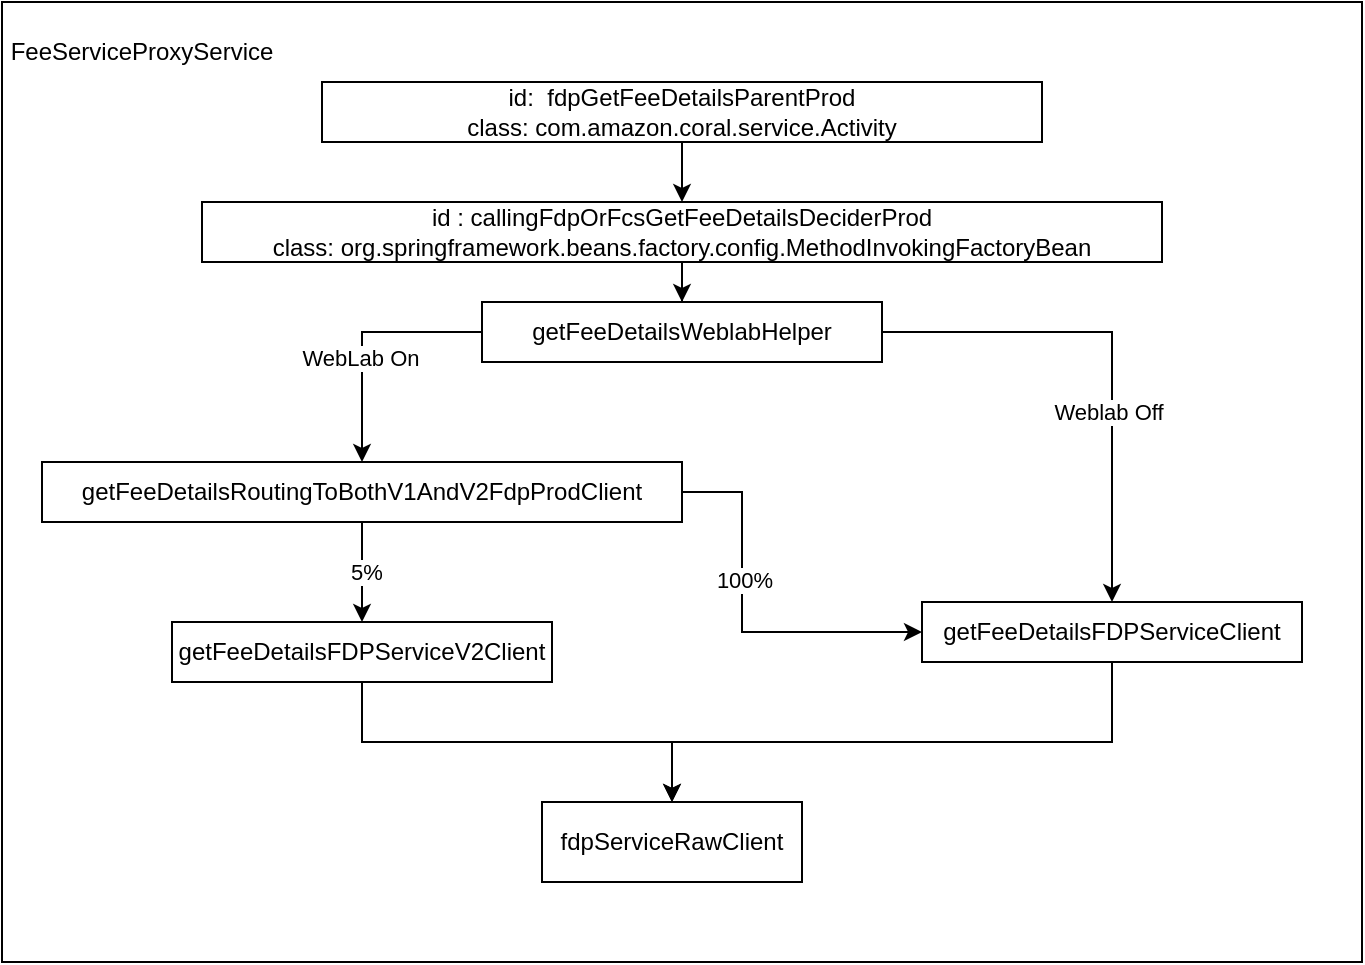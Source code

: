 <mxfile version="15.5.2" type="github">
  <diagram id="C5RBs43oDa-KdzZeNtuy" name="Page-1">
    <mxGraphModel dx="562" dy="365" grid="1" gridSize="10" guides="1" tooltips="1" connect="1" arrows="1" fold="1" page="1" pageScale="1" pageWidth="827" pageHeight="1169" math="0" shadow="0">
      <root>
        <mxCell id="WIyWlLk6GJQsqaUBKTNV-0" />
        <mxCell id="WIyWlLk6GJQsqaUBKTNV-1" parent="WIyWlLk6GJQsqaUBKTNV-0" />
        <mxCell id="fKOOHy5h0nJEQBp-Pf1Z-2" value="" style="rounded=0;whiteSpace=wrap;html=1;" vertex="1" parent="WIyWlLk6GJQsqaUBKTNV-1">
          <mxGeometry x="50" y="170" width="680" height="480" as="geometry" />
        </mxCell>
        <mxCell id="fKOOHy5h0nJEQBp-Pf1Z-3" value="FeeServiceProxyService" style="text;html=1;strokeColor=none;fillColor=none;align=center;verticalAlign=middle;whiteSpace=wrap;rounded=0;" vertex="1" parent="WIyWlLk6GJQsqaUBKTNV-1">
          <mxGeometry x="90" y="180" width="60" height="30" as="geometry" />
        </mxCell>
        <mxCell id="fKOOHy5h0nJEQBp-Pf1Z-7" value="" style="edgeStyle=orthogonalEdgeStyle;rounded=0;orthogonalLoop=1;jettySize=auto;html=1;" edge="1" parent="WIyWlLk6GJQsqaUBKTNV-1" source="fKOOHy5h0nJEQBp-Pf1Z-5" target="fKOOHy5h0nJEQBp-Pf1Z-6">
          <mxGeometry relative="1" as="geometry" />
        </mxCell>
        <mxCell id="fKOOHy5h0nJEQBp-Pf1Z-5" value="&lt;div&gt;&lt;span&gt;&lt;span class=&quot;s&quot;&gt;id: &lt;span style=&quot;white-space: pre&quot;&gt;	&lt;/span&gt;fdpGetFeeDetailsParentProd&lt;/span&gt;&lt;/span&gt;&lt;/div&gt;&lt;div&gt;&lt;span&gt;&lt;span class=&quot;s&quot;&gt;class:&lt;/span&gt;&lt;/span&gt;&lt;span&gt;&lt;span class=&quot;s&quot;&gt;&lt;span&gt;&lt;span class=&quot;s&quot;&gt;&lt;span style=&quot;white-space: pre&quot;&gt;	&lt;/span&gt;com.amazon.coral.service.Activity&lt;/span&gt;&lt;/span&gt;&lt;/span&gt;&lt;/span&gt;&lt;/div&gt;" style="rounded=0;whiteSpace=wrap;html=1;" vertex="1" parent="WIyWlLk6GJQsqaUBKTNV-1">
          <mxGeometry x="210" y="210" width="360" height="30" as="geometry" />
        </mxCell>
        <mxCell id="fKOOHy5h0nJEQBp-Pf1Z-15" style="edgeStyle=orthogonalEdgeStyle;rounded=0;orthogonalLoop=1;jettySize=auto;html=1;exitX=0.5;exitY=1;exitDx=0;exitDy=0;" edge="1" parent="WIyWlLk6GJQsqaUBKTNV-1" source="fKOOHy5h0nJEQBp-Pf1Z-6" target="fKOOHy5h0nJEQBp-Pf1Z-10">
          <mxGeometry relative="1" as="geometry" />
        </mxCell>
        <mxCell id="fKOOHy5h0nJEQBp-Pf1Z-6" value="&lt;div&gt;&lt;span&gt;&lt;span class=&quot;s&quot;&gt;id :&lt;span style=&quot;white-space: pre&quot;&gt;	&lt;/span&gt;callingFdpOrFcsGetFeeDetailsDeciderProd&lt;/span&gt;&lt;/span&gt;&lt;/div&gt;&lt;div&gt;&lt;span&gt;&lt;span class=&quot;s&quot;&gt;class:&lt;/span&gt;&lt;/span&gt;&lt;span&gt;&lt;span class=&quot;s&quot;&gt;&lt;span&gt;&lt;span class=&quot;s&quot;&gt;&lt;span style=&quot;white-space: pre&quot;&gt;	&lt;/span&gt;org.springframework.beans.factory.config.MethodInvokingFactoryBean&lt;/span&gt;&lt;/span&gt;&lt;/span&gt;&lt;/span&gt;&lt;/div&gt;" style="rounded=0;whiteSpace=wrap;html=1;" vertex="1" parent="WIyWlLk6GJQsqaUBKTNV-1">
          <mxGeometry x="150" y="270" width="480" height="30" as="geometry" />
        </mxCell>
        <mxCell id="fKOOHy5h0nJEQBp-Pf1Z-21" style="edgeStyle=orthogonalEdgeStyle;rounded=0;orthogonalLoop=1;jettySize=auto;html=1;exitX=0.5;exitY=1;exitDx=0;exitDy=0;entryX=0.5;entryY=0;entryDx=0;entryDy=0;" edge="1" parent="WIyWlLk6GJQsqaUBKTNV-1" source="fKOOHy5h0nJEQBp-Pf1Z-8" target="fKOOHy5h0nJEQBp-Pf1Z-20">
          <mxGeometry relative="1" as="geometry" />
        </mxCell>
        <mxCell id="fKOOHy5h0nJEQBp-Pf1Z-23" value="5%" style="edgeLabel;html=1;align=center;verticalAlign=middle;resizable=0;points=[];" vertex="1" connectable="0" parent="fKOOHy5h0nJEQBp-Pf1Z-21">
          <mxGeometry y="2" relative="1" as="geometry">
            <mxPoint as="offset" />
          </mxGeometry>
        </mxCell>
        <mxCell id="fKOOHy5h0nJEQBp-Pf1Z-22" style="edgeStyle=orthogonalEdgeStyle;rounded=0;orthogonalLoop=1;jettySize=auto;html=1;exitX=1;exitY=0.5;exitDx=0;exitDy=0;entryX=0;entryY=0.5;entryDx=0;entryDy=0;" edge="1" parent="WIyWlLk6GJQsqaUBKTNV-1" source="fKOOHy5h0nJEQBp-Pf1Z-8" target="fKOOHy5h0nJEQBp-Pf1Z-9">
          <mxGeometry relative="1" as="geometry">
            <Array as="points">
              <mxPoint x="420" y="415" />
              <mxPoint x="420" y="485" />
            </Array>
          </mxGeometry>
        </mxCell>
        <mxCell id="fKOOHy5h0nJEQBp-Pf1Z-32" value="100%" style="edgeLabel;html=1;align=center;verticalAlign=middle;resizable=0;points=[];" vertex="1" connectable="0" parent="fKOOHy5h0nJEQBp-Pf1Z-22">
          <mxGeometry x="-0.221" y="1" relative="1" as="geometry">
            <mxPoint as="offset" />
          </mxGeometry>
        </mxCell>
        <mxCell id="fKOOHy5h0nJEQBp-Pf1Z-8" value="&lt;div&gt;&lt;span&gt;&lt;span class=&quot;s&quot;&gt;getFeeDetailsRoutingToBothV1AndV2FdpProdClient&lt;/span&gt;&lt;/span&gt;&lt;/div&gt;" style="rounded=0;whiteSpace=wrap;html=1;" vertex="1" parent="WIyWlLk6GJQsqaUBKTNV-1">
          <mxGeometry x="70" y="400" width="320" height="30" as="geometry" />
        </mxCell>
        <mxCell id="fKOOHy5h0nJEQBp-Pf1Z-27" style="edgeStyle=orthogonalEdgeStyle;rounded=0;orthogonalLoop=1;jettySize=auto;html=1;entryX=0.5;entryY=0;entryDx=0;entryDy=0;" edge="1" parent="WIyWlLk6GJQsqaUBKTNV-1" source="fKOOHy5h0nJEQBp-Pf1Z-9" target="fKOOHy5h0nJEQBp-Pf1Z-24">
          <mxGeometry relative="1" as="geometry">
            <Array as="points">
              <mxPoint x="605" y="540" />
              <mxPoint x="385" y="540" />
            </Array>
          </mxGeometry>
        </mxCell>
        <mxCell id="fKOOHy5h0nJEQBp-Pf1Z-9" value="&lt;div&gt;&lt;span&gt;&lt;span class=&quot;s&quot;&gt;getFeeDetailsFDPServiceClient&lt;/span&gt;&lt;/span&gt;&lt;br&gt;&lt;/div&gt;" style="rounded=0;whiteSpace=wrap;html=1;" vertex="1" parent="WIyWlLk6GJQsqaUBKTNV-1">
          <mxGeometry x="510" y="470" width="190" height="30" as="geometry" />
        </mxCell>
        <mxCell id="fKOOHy5h0nJEQBp-Pf1Z-16" value="" style="edgeStyle=orthogonalEdgeStyle;rounded=0;orthogonalLoop=1;jettySize=auto;html=1;" edge="1" parent="WIyWlLk6GJQsqaUBKTNV-1" source="fKOOHy5h0nJEQBp-Pf1Z-10" target="fKOOHy5h0nJEQBp-Pf1Z-8">
          <mxGeometry relative="1" as="geometry">
            <Array as="points">
              <mxPoint x="230" y="335" />
            </Array>
          </mxGeometry>
        </mxCell>
        <mxCell id="fKOOHy5h0nJEQBp-Pf1Z-18" value="WebLab On" style="edgeLabel;html=1;align=center;verticalAlign=middle;resizable=0;points=[];" vertex="1" connectable="0" parent="fKOOHy5h0nJEQBp-Pf1Z-16">
          <mxGeometry x="0.171" y="-1" relative="1" as="geometry">
            <mxPoint as="offset" />
          </mxGeometry>
        </mxCell>
        <mxCell id="fKOOHy5h0nJEQBp-Pf1Z-17" style="edgeStyle=orthogonalEdgeStyle;rounded=0;orthogonalLoop=1;jettySize=auto;html=1;" edge="1" parent="WIyWlLk6GJQsqaUBKTNV-1" source="fKOOHy5h0nJEQBp-Pf1Z-10" target="fKOOHy5h0nJEQBp-Pf1Z-9">
          <mxGeometry relative="1" as="geometry" />
        </mxCell>
        <mxCell id="fKOOHy5h0nJEQBp-Pf1Z-19" value="Weblab Off" style="edgeLabel;html=1;align=center;verticalAlign=middle;resizable=0;points=[];" vertex="1" connectable="0" parent="fKOOHy5h0nJEQBp-Pf1Z-17">
          <mxGeometry x="0.235" y="-2" relative="1" as="geometry">
            <mxPoint as="offset" />
          </mxGeometry>
        </mxCell>
        <mxCell id="fKOOHy5h0nJEQBp-Pf1Z-10" value="&lt;span&gt;&lt;span class=&quot;s&quot;&gt;getFeeDetailsWeblabHelper&lt;/span&gt;&lt;/span&gt;" style="rounded=0;whiteSpace=wrap;html=1;" vertex="1" parent="WIyWlLk6GJQsqaUBKTNV-1">
          <mxGeometry x="290" y="320" width="200" height="30" as="geometry" />
        </mxCell>
        <mxCell id="fKOOHy5h0nJEQBp-Pf1Z-31" style="edgeStyle=orthogonalEdgeStyle;rounded=0;orthogonalLoop=1;jettySize=auto;html=1;" edge="1" parent="WIyWlLk6GJQsqaUBKTNV-1" source="fKOOHy5h0nJEQBp-Pf1Z-20" target="fKOOHy5h0nJEQBp-Pf1Z-24">
          <mxGeometry relative="1" as="geometry" />
        </mxCell>
        <mxCell id="fKOOHy5h0nJEQBp-Pf1Z-20" value="&lt;div&gt;&lt;span&gt;&lt;span class=&quot;s&quot;&gt;getFeeDetailsFDPServiceV2Client&lt;/span&gt;&lt;/span&gt;&lt;br&gt;&lt;/div&gt;" style="rounded=0;whiteSpace=wrap;html=1;" vertex="1" parent="WIyWlLk6GJQsqaUBKTNV-1">
          <mxGeometry x="135" y="480" width="190" height="30" as="geometry" />
        </mxCell>
        <mxCell id="fKOOHy5h0nJEQBp-Pf1Z-24" value="&lt;span&gt;&lt;span class=&quot;s&quot;&gt;fdpServiceRawClient&lt;/span&gt;&lt;/span&gt;" style="rounded=0;whiteSpace=wrap;html=1;" vertex="1" parent="WIyWlLk6GJQsqaUBKTNV-1">
          <mxGeometry x="320" y="570" width="130" height="40" as="geometry" />
        </mxCell>
      </root>
    </mxGraphModel>
  </diagram>
</mxfile>

